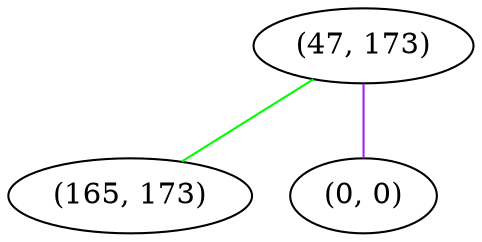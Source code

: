 graph "" {
"(47, 173)";
"(165, 173)";
"(0, 0)";
"(47, 173)" -- "(0, 0)"  [color=purple, key=0, weight=4];
"(47, 173)" -- "(165, 173)"  [color=green, key=0, weight=2];
}
